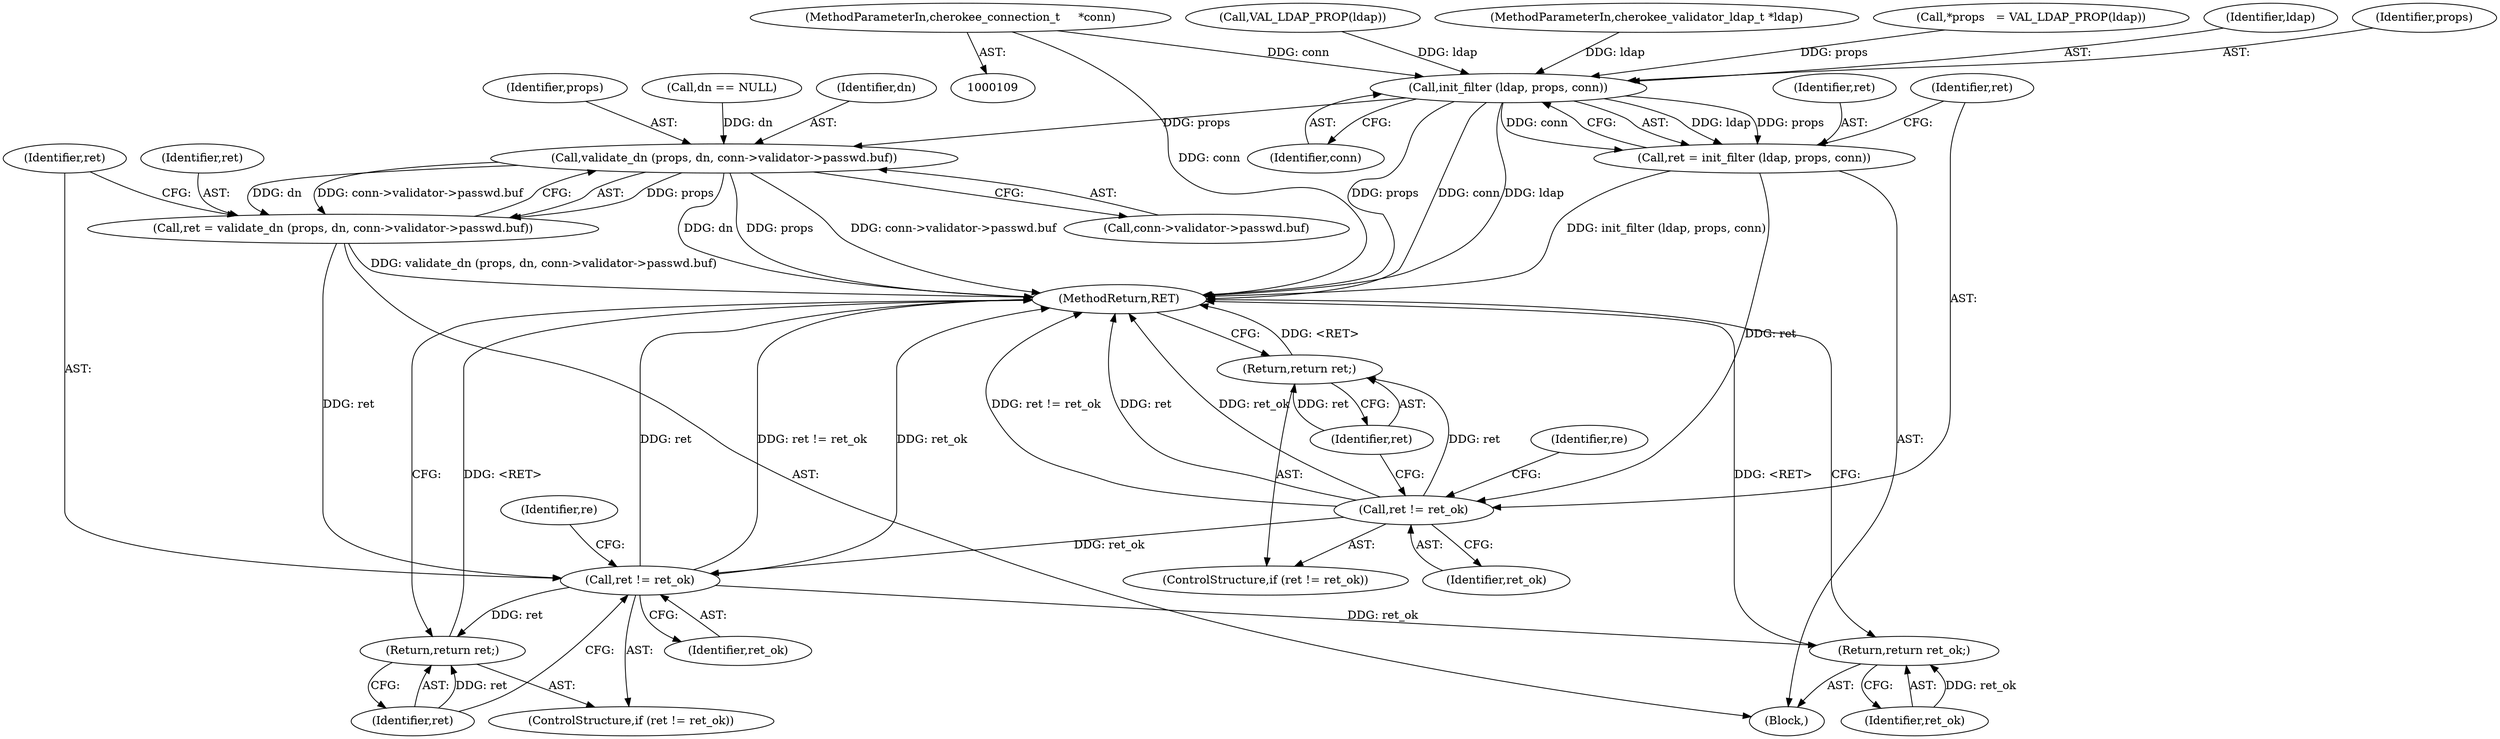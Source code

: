 digraph "0_webserver_fbda667221c51f0aa476a02366e0cf66cb012f88@pointer" {
"1000111" [label="(MethodParameterIn,cherokee_connection_t     *conn)"];
"1000176" [label="(Call,init_filter (ldap, props, conn))"];
"1000174" [label="(Call,ret = init_filter (ldap, props, conn))"];
"1000181" [label="(Call,ret != ret_ok)"];
"1000184" [label="(Return,return ret;)"];
"1000306" [label="(Call,ret != ret_ok)"];
"1000309" [label="(Return,return ret;)"];
"1000333" [label="(Return,return ret_ok;)"];
"1000295" [label="(Call,validate_dn (props, dn, conn->validator->passwd.buf))"];
"1000293" [label="(Call,ret = validate_dn (props, dn, conn->validator->passwd.buf))"];
"1000334" [label="(Identifier,ret_ok)"];
"1000175" [label="(Identifier,ret)"];
"1000296" [label="(Identifier,props)"];
"1000180" [label="(ControlStructure,if (ret != ret_ok))"];
"1000294" [label="(Identifier,ret)"];
"1000283" [label="(Call,dn == NULL)"];
"1000183" [label="(Identifier,ret_ok)"];
"1000110" [label="(MethodParameterIn,cherokee_validator_ldap_t *ldap)"];
"1000123" [label="(Call,*props   = VAL_LDAP_PROP(ldap))"];
"1000312" [label="(Identifier,re)"];
"1000176" [label="(Call,init_filter (ldap, props, conn))"];
"1000177" [label="(Identifier,ldap)"];
"1000308" [label="(Identifier,ret_ok)"];
"1000111" [label="(MethodParameterIn,cherokee_connection_t     *conn)"];
"1000174" [label="(Call,ret = init_filter (ldap, props, conn))"];
"1000310" [label="(Identifier,ret)"];
"1000185" [label="(Identifier,ret)"];
"1000112" [label="(Block,)"];
"1000309" [label="(Return,return ret;)"];
"1000297" [label="(Identifier,dn)"];
"1000298" [label="(Call,conn->validator->passwd.buf)"];
"1000184" [label="(Return,return ret;)"];
"1000305" [label="(ControlStructure,if (ret != ret_ok))"];
"1000187" [label="(Identifier,re)"];
"1000333" [label="(Return,return ret_ok;)"];
"1000178" [label="(Identifier,props)"];
"1000125" [label="(Call,VAL_LDAP_PROP(ldap))"];
"1000306" [label="(Call,ret != ret_ok)"];
"1000307" [label="(Identifier,ret)"];
"1000295" [label="(Call,validate_dn (props, dn, conn->validator->passwd.buf))"];
"1000335" [label="(MethodReturn,RET)"];
"1000181" [label="(Call,ret != ret_ok)"];
"1000182" [label="(Identifier,ret)"];
"1000179" [label="(Identifier,conn)"];
"1000293" [label="(Call,ret = validate_dn (props, dn, conn->validator->passwd.buf))"];
"1000111" -> "1000109"  [label="AST: "];
"1000111" -> "1000335"  [label="DDG: conn"];
"1000111" -> "1000176"  [label="DDG: conn"];
"1000176" -> "1000174"  [label="AST: "];
"1000176" -> "1000179"  [label="CFG: "];
"1000177" -> "1000176"  [label="AST: "];
"1000178" -> "1000176"  [label="AST: "];
"1000179" -> "1000176"  [label="AST: "];
"1000174" -> "1000176"  [label="CFG: "];
"1000176" -> "1000335"  [label="DDG: props"];
"1000176" -> "1000335"  [label="DDG: conn"];
"1000176" -> "1000335"  [label="DDG: ldap"];
"1000176" -> "1000174"  [label="DDG: ldap"];
"1000176" -> "1000174"  [label="DDG: props"];
"1000176" -> "1000174"  [label="DDG: conn"];
"1000125" -> "1000176"  [label="DDG: ldap"];
"1000110" -> "1000176"  [label="DDG: ldap"];
"1000123" -> "1000176"  [label="DDG: props"];
"1000176" -> "1000295"  [label="DDG: props"];
"1000174" -> "1000112"  [label="AST: "];
"1000175" -> "1000174"  [label="AST: "];
"1000182" -> "1000174"  [label="CFG: "];
"1000174" -> "1000335"  [label="DDG: init_filter (ldap, props, conn)"];
"1000174" -> "1000181"  [label="DDG: ret"];
"1000181" -> "1000180"  [label="AST: "];
"1000181" -> "1000183"  [label="CFG: "];
"1000182" -> "1000181"  [label="AST: "];
"1000183" -> "1000181"  [label="AST: "];
"1000185" -> "1000181"  [label="CFG: "];
"1000187" -> "1000181"  [label="CFG: "];
"1000181" -> "1000335"  [label="DDG: ret != ret_ok"];
"1000181" -> "1000335"  [label="DDG: ret"];
"1000181" -> "1000335"  [label="DDG: ret_ok"];
"1000181" -> "1000184"  [label="DDG: ret"];
"1000181" -> "1000306"  [label="DDG: ret_ok"];
"1000184" -> "1000180"  [label="AST: "];
"1000184" -> "1000185"  [label="CFG: "];
"1000185" -> "1000184"  [label="AST: "];
"1000335" -> "1000184"  [label="CFG: "];
"1000184" -> "1000335"  [label="DDG: <RET>"];
"1000185" -> "1000184"  [label="DDG: ret"];
"1000306" -> "1000305"  [label="AST: "];
"1000306" -> "1000308"  [label="CFG: "];
"1000307" -> "1000306"  [label="AST: "];
"1000308" -> "1000306"  [label="AST: "];
"1000310" -> "1000306"  [label="CFG: "];
"1000312" -> "1000306"  [label="CFG: "];
"1000306" -> "1000335"  [label="DDG: ret"];
"1000306" -> "1000335"  [label="DDG: ret != ret_ok"];
"1000306" -> "1000335"  [label="DDG: ret_ok"];
"1000293" -> "1000306"  [label="DDG: ret"];
"1000306" -> "1000309"  [label="DDG: ret"];
"1000306" -> "1000333"  [label="DDG: ret_ok"];
"1000309" -> "1000305"  [label="AST: "];
"1000309" -> "1000310"  [label="CFG: "];
"1000310" -> "1000309"  [label="AST: "];
"1000335" -> "1000309"  [label="CFG: "];
"1000309" -> "1000335"  [label="DDG: <RET>"];
"1000310" -> "1000309"  [label="DDG: ret"];
"1000333" -> "1000112"  [label="AST: "];
"1000333" -> "1000334"  [label="CFG: "];
"1000334" -> "1000333"  [label="AST: "];
"1000335" -> "1000333"  [label="CFG: "];
"1000333" -> "1000335"  [label="DDG: <RET>"];
"1000334" -> "1000333"  [label="DDG: ret_ok"];
"1000295" -> "1000293"  [label="AST: "];
"1000295" -> "1000298"  [label="CFG: "];
"1000296" -> "1000295"  [label="AST: "];
"1000297" -> "1000295"  [label="AST: "];
"1000298" -> "1000295"  [label="AST: "];
"1000293" -> "1000295"  [label="CFG: "];
"1000295" -> "1000335"  [label="DDG: conn->validator->passwd.buf"];
"1000295" -> "1000335"  [label="DDG: props"];
"1000295" -> "1000335"  [label="DDG: dn"];
"1000295" -> "1000293"  [label="DDG: props"];
"1000295" -> "1000293"  [label="DDG: dn"];
"1000295" -> "1000293"  [label="DDG: conn->validator->passwd.buf"];
"1000283" -> "1000295"  [label="DDG: dn"];
"1000293" -> "1000112"  [label="AST: "];
"1000294" -> "1000293"  [label="AST: "];
"1000307" -> "1000293"  [label="CFG: "];
"1000293" -> "1000335"  [label="DDG: validate_dn (props, dn, conn->validator->passwd.buf)"];
}
